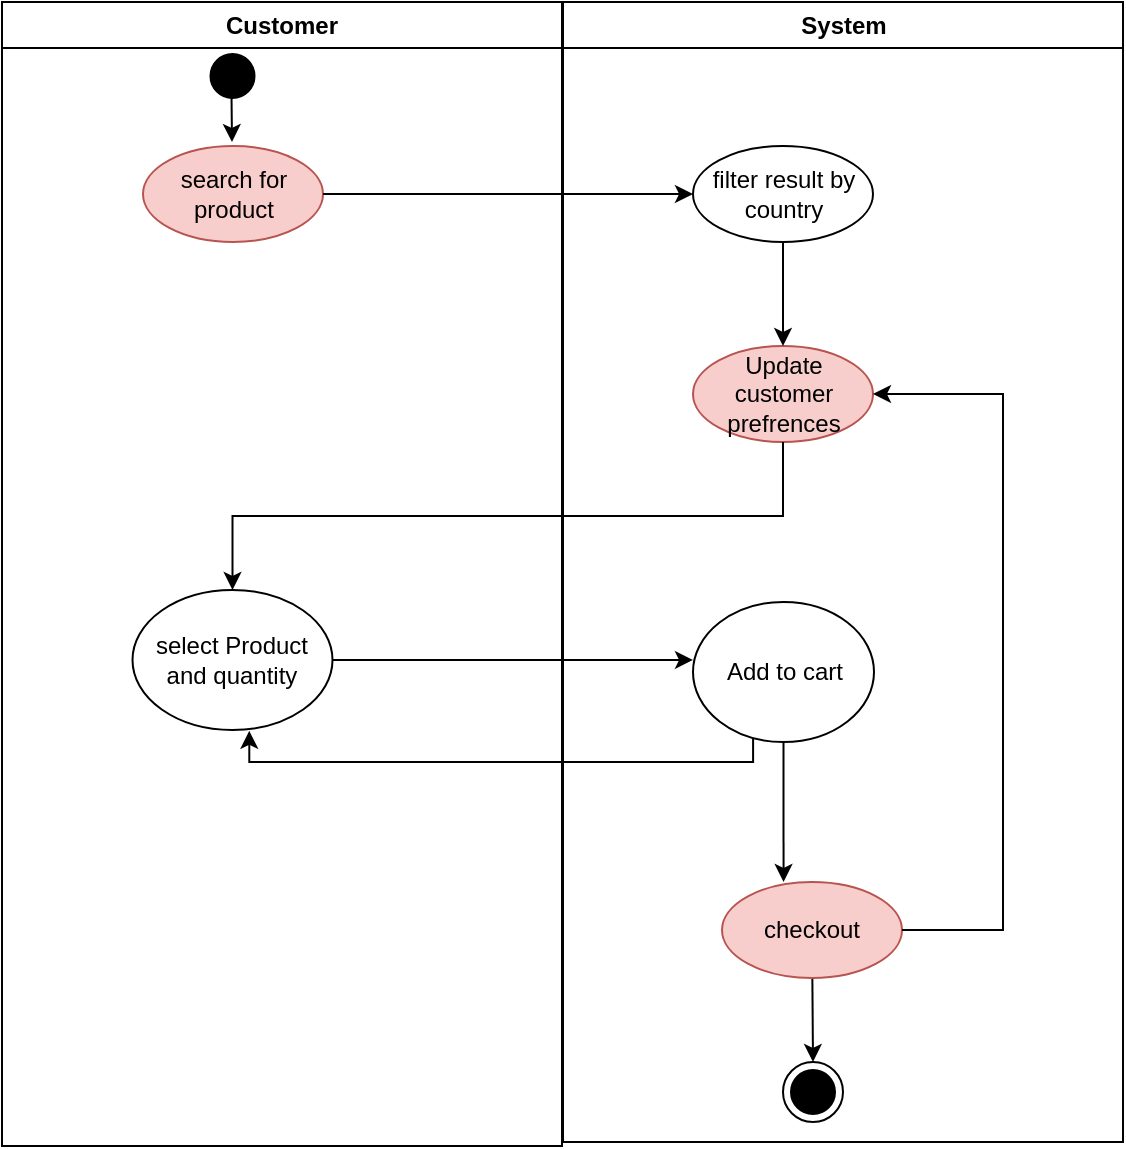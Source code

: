 <mxfile version="16.5.1" type="device"><diagram name="Page-1" id="e7e014a7-5840-1c2e-5031-d8a46d1fe8dd"><mxGraphModel dx="716" dy="-378" grid="1" gridSize="10" guides="1" tooltips="1" connect="1" arrows="1" fold="1" page="1" pageScale="1" pageWidth="1169" pageHeight="826" background="none" math="0" shadow="0"><root><mxCell id="0"/><mxCell id="1" parent="0"/><mxCell id="xDcHyCkBPA4_1dCxGrF5-9" value="Customer" style="swimlane;whiteSpace=wrap" parent="1" vertex="1"><mxGeometry x="120" y="910" width="280" height="572" as="geometry"/></mxCell><mxCell id="xDcHyCkBPA4_1dCxGrF5-10" value="" style="ellipse;shape=startState;fillColor=#000000;strokeColor=#000000;" parent="xDcHyCkBPA4_1dCxGrF5-9" vertex="1"><mxGeometry x="100.25" y="22" width="30" height="30" as="geometry"/></mxCell><mxCell id="xDcHyCkBPA4_1dCxGrF5-12" value="search for product" style="ellipse;whiteSpace=wrap;html=1;strokeColor=#b85450;fillColor=#f8cecc;" parent="xDcHyCkBPA4_1dCxGrF5-9" vertex="1"><mxGeometry x="70.5" y="72" width="90" height="48" as="geometry"/></mxCell><mxCell id="xDcHyCkBPA4_1dCxGrF5-29" value="" style="endArrow=classic;html=1;rounded=0;" parent="xDcHyCkBPA4_1dCxGrF5-9" edge="1"><mxGeometry width="50" height="50" relative="1" as="geometry"><mxPoint x="114.75" y="46" as="sourcePoint"/><mxPoint x="115" y="70" as="targetPoint"/></mxGeometry></mxCell><mxCell id="xDcHyCkBPA4_1dCxGrF5-32" value="select Product and quantity" style="ellipse;whiteSpace=wrap;html=1;" parent="xDcHyCkBPA4_1dCxGrF5-9" vertex="1"><mxGeometry x="65.25" y="294" width="100" height="70" as="geometry"/></mxCell><mxCell id="xDcHyCkBPA4_1dCxGrF5-17" value="System" style="swimlane;whiteSpace=wrap" parent="1" vertex="1"><mxGeometry x="400.5" y="910" width="280" height="570" as="geometry"/></mxCell><mxCell id="xDcHyCkBPA4_1dCxGrF5-33" style="edgeStyle=none;rounded=0;orthogonalLoop=1;jettySize=auto;html=1;endArrow=classic;endFill=1;entryX=0.5;entryY=0;entryDx=0;entryDy=0;" parent="xDcHyCkBPA4_1dCxGrF5-17" source="xDcHyCkBPA4_1dCxGrF5-19" target="ao3_8dMpxDJhW1e95Pq2-3" edge="1"><mxGeometry relative="1" as="geometry"><mxPoint x="70.5" y="520" as="targetPoint"/></mxGeometry></mxCell><mxCell id="xDcHyCkBPA4_1dCxGrF5-19" value="checkout" style="ellipse;whiteSpace=wrap;html=1;strokeColor=#b85450;fillColor=#f8cecc;" parent="xDcHyCkBPA4_1dCxGrF5-17" vertex="1"><mxGeometry x="79.5" y="440" width="90" height="48" as="geometry"/></mxCell><mxCell id="xDcHyCkBPA4_1dCxGrF5-23" value="Update customer prefrences" style="ellipse;whiteSpace=wrap;html=1;strokeColor=#b85450;fillColor=#f8cecc;" parent="xDcHyCkBPA4_1dCxGrF5-17" vertex="1"><mxGeometry x="65" y="172" width="90" height="48" as="geometry"/></mxCell><mxCell id="xDcHyCkBPA4_1dCxGrF5-34" value="" style="endArrow=classic;html=1;rounded=0;edgeStyle=elbowEdgeStyle;exitX=1;exitY=0.5;exitDx=0;exitDy=0;entryX=1;entryY=0.5;entryDx=0;entryDy=0;" parent="xDcHyCkBPA4_1dCxGrF5-17" source="xDcHyCkBPA4_1dCxGrF5-19" target="xDcHyCkBPA4_1dCxGrF5-23" edge="1"><mxGeometry width="50" height="50" relative="1" as="geometry"><mxPoint x="399.5" y="720" as="sourcePoint"/><mxPoint x="409.5" y="470" as="targetPoint"/><Array as="points"><mxPoint x="220" y="290"/></Array></mxGeometry></mxCell><mxCell id="xDcHyCkBPA4_1dCxGrF5-28" value="Add to cart" style="ellipse;whiteSpace=wrap;html=1;" parent="xDcHyCkBPA4_1dCxGrF5-17" vertex="1"><mxGeometry x="65" y="300" width="90.5" height="70" as="geometry"/></mxCell><mxCell id="ao3_8dMpxDJhW1e95Pq2-2" style="edgeStyle=none;rounded=0;orthogonalLoop=1;jettySize=auto;html=1;" parent="xDcHyCkBPA4_1dCxGrF5-17" source="xDcHyCkBPA4_1dCxGrF5-14" target="xDcHyCkBPA4_1dCxGrF5-23" edge="1"><mxGeometry relative="1" as="geometry"/></mxCell><mxCell id="xDcHyCkBPA4_1dCxGrF5-14" value="filter result by country" style="ellipse;whiteSpace=wrap;html=1;" parent="xDcHyCkBPA4_1dCxGrF5-17" vertex="1"><mxGeometry x="65" y="72" width="90" height="48" as="geometry"/></mxCell><mxCell id="ao3_8dMpxDJhW1e95Pq2-3" value="" style="ellipse;html=1;shape=endState;fillColor=#000000;strokeColor=#000000;" parent="xDcHyCkBPA4_1dCxGrF5-17" vertex="1"><mxGeometry x="110" y="530" width="30" height="30" as="geometry"/></mxCell><mxCell id="ao3_8dMpxDJhW1e95Pq2-6" value="" style="endArrow=classic;html=1;rounded=0;exitX=0.5;exitY=1;exitDx=0;exitDy=0;entryX=0.342;entryY=0;entryDx=0;entryDy=0;entryPerimeter=0;" parent="xDcHyCkBPA4_1dCxGrF5-17" source="xDcHyCkBPA4_1dCxGrF5-28" target="xDcHyCkBPA4_1dCxGrF5-19" edge="1"><mxGeometry width="50" height="50" relative="1" as="geometry"><mxPoint x="140" y="410" as="sourcePoint"/><mxPoint x="190" y="360" as="targetPoint"/></mxGeometry></mxCell><mxCell id="xDcHyCkBPA4_1dCxGrF5-36" value="" style="endArrow=classic;html=1;rounded=0;entryX=0.584;entryY=1.006;entryDx=0;entryDy=0;entryPerimeter=0;edgeStyle=elbowEdgeStyle;elbow=vertical;exitX=0.332;exitY=0.971;exitDx=0;exitDy=0;exitPerimeter=0;" parent="1" source="xDcHyCkBPA4_1dCxGrF5-28" target="xDcHyCkBPA4_1dCxGrF5-32" edge="1"><mxGeometry width="50" height="50" relative="1" as="geometry"><mxPoint x="454" y="1282" as="sourcePoint"/><mxPoint x="310" y="1280" as="targetPoint"/><Array as="points"><mxPoint x="350" y="1290"/></Array></mxGeometry></mxCell><mxCell id="xDcHyCkBPA4_1dCxGrF5-39" style="edgeStyle=orthogonalEdgeStyle;rounded=0;orthogonalLoop=1;jettySize=auto;html=1;entryX=0;entryY=0.414;entryDx=0;entryDy=0;entryPerimeter=0;endArrow=classic;endFill=1;" parent="1" source="xDcHyCkBPA4_1dCxGrF5-32" target="xDcHyCkBPA4_1dCxGrF5-28" edge="1"><mxGeometry relative="1" as="geometry"/></mxCell><mxCell id="xDcHyCkBPA4_1dCxGrF5-40" value="" style="endArrow=classic;html=1;rounded=0;exitX=0.5;exitY=1;exitDx=0;exitDy=0;edgeStyle=elbowEdgeStyle;elbow=vertical;entryX=0.5;entryY=0;entryDx=0;entryDy=0;" parent="1" source="xDcHyCkBPA4_1dCxGrF5-23" target="xDcHyCkBPA4_1dCxGrF5-32" edge="1"><mxGeometry width="50" height="50" relative="1" as="geometry"><mxPoint x="520" y="1200" as="sourcePoint"/><mxPoint x="511" y="1190" as="targetPoint"/></mxGeometry></mxCell><mxCell id="ao3_8dMpxDJhW1e95Pq2-1" value="" style="endArrow=classic;html=1;rounded=0;exitX=1;exitY=0.5;exitDx=0;exitDy=0;" parent="1" source="xDcHyCkBPA4_1dCxGrF5-12" target="xDcHyCkBPA4_1dCxGrF5-14" edge="1"><mxGeometry width="50" height="50" relative="1" as="geometry"><mxPoint x="240" y="1060" as="sourcePoint"/><mxPoint x="350" y="1040" as="targetPoint"/></mxGeometry></mxCell></root></mxGraphModel></diagram></mxfile>